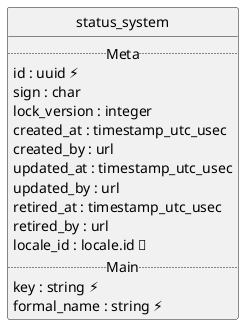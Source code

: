 @startuml uml
skinparam monochrome true
skinparam linetype ortho
hide circle

entity status_system {
  .. Meta ..
  id : uuid ⚡
  sign : char
  lock_version : integer
  created_at : timestamp_utc_usec
  created_by : url
  updated_at : timestamp_utc_usec
  updated_by : url
  retired_at : timestamp_utc_usec
  retired_by : url
  locale_id : locale.id 🔑
  .. Main ..
  key : string ⚡
  formal_name : string ⚡
}

@enduml
